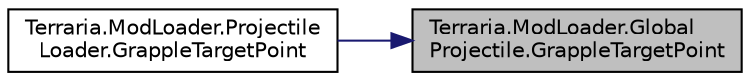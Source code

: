 digraph "Terraria.ModLoader.GlobalProjectile.GrappleTargetPoint"
{
 // LATEX_PDF_SIZE
  edge [fontname="Helvetica",fontsize="10",labelfontname="Helvetica",labelfontsize="10"];
  node [fontname="Helvetica",fontsize="10",shape=record];
  rankdir="RL";
  Node1 [label="Terraria.ModLoader.Global\lProjectile.GrappleTargetPoint",height=0.2,width=0.4,color="black", fillcolor="grey75", style="filled", fontcolor="black",tooltip="The location that the grappling hook pulls the player to. Defaults to the center of the hook projecti..."];
  Node1 -> Node2 [dir="back",color="midnightblue",fontsize="10",style="solid",fontname="Helvetica"];
  Node2 [label="Terraria.ModLoader.Projectile\lLoader.GrappleTargetPoint",height=0.2,width=0.4,color="black", fillcolor="white", style="filled",URL="$class_terraria_1_1_mod_loader_1_1_projectile_loader.html#a1ffabaa80c7cda90b239eea42da44563",tooltip=" "];
}
